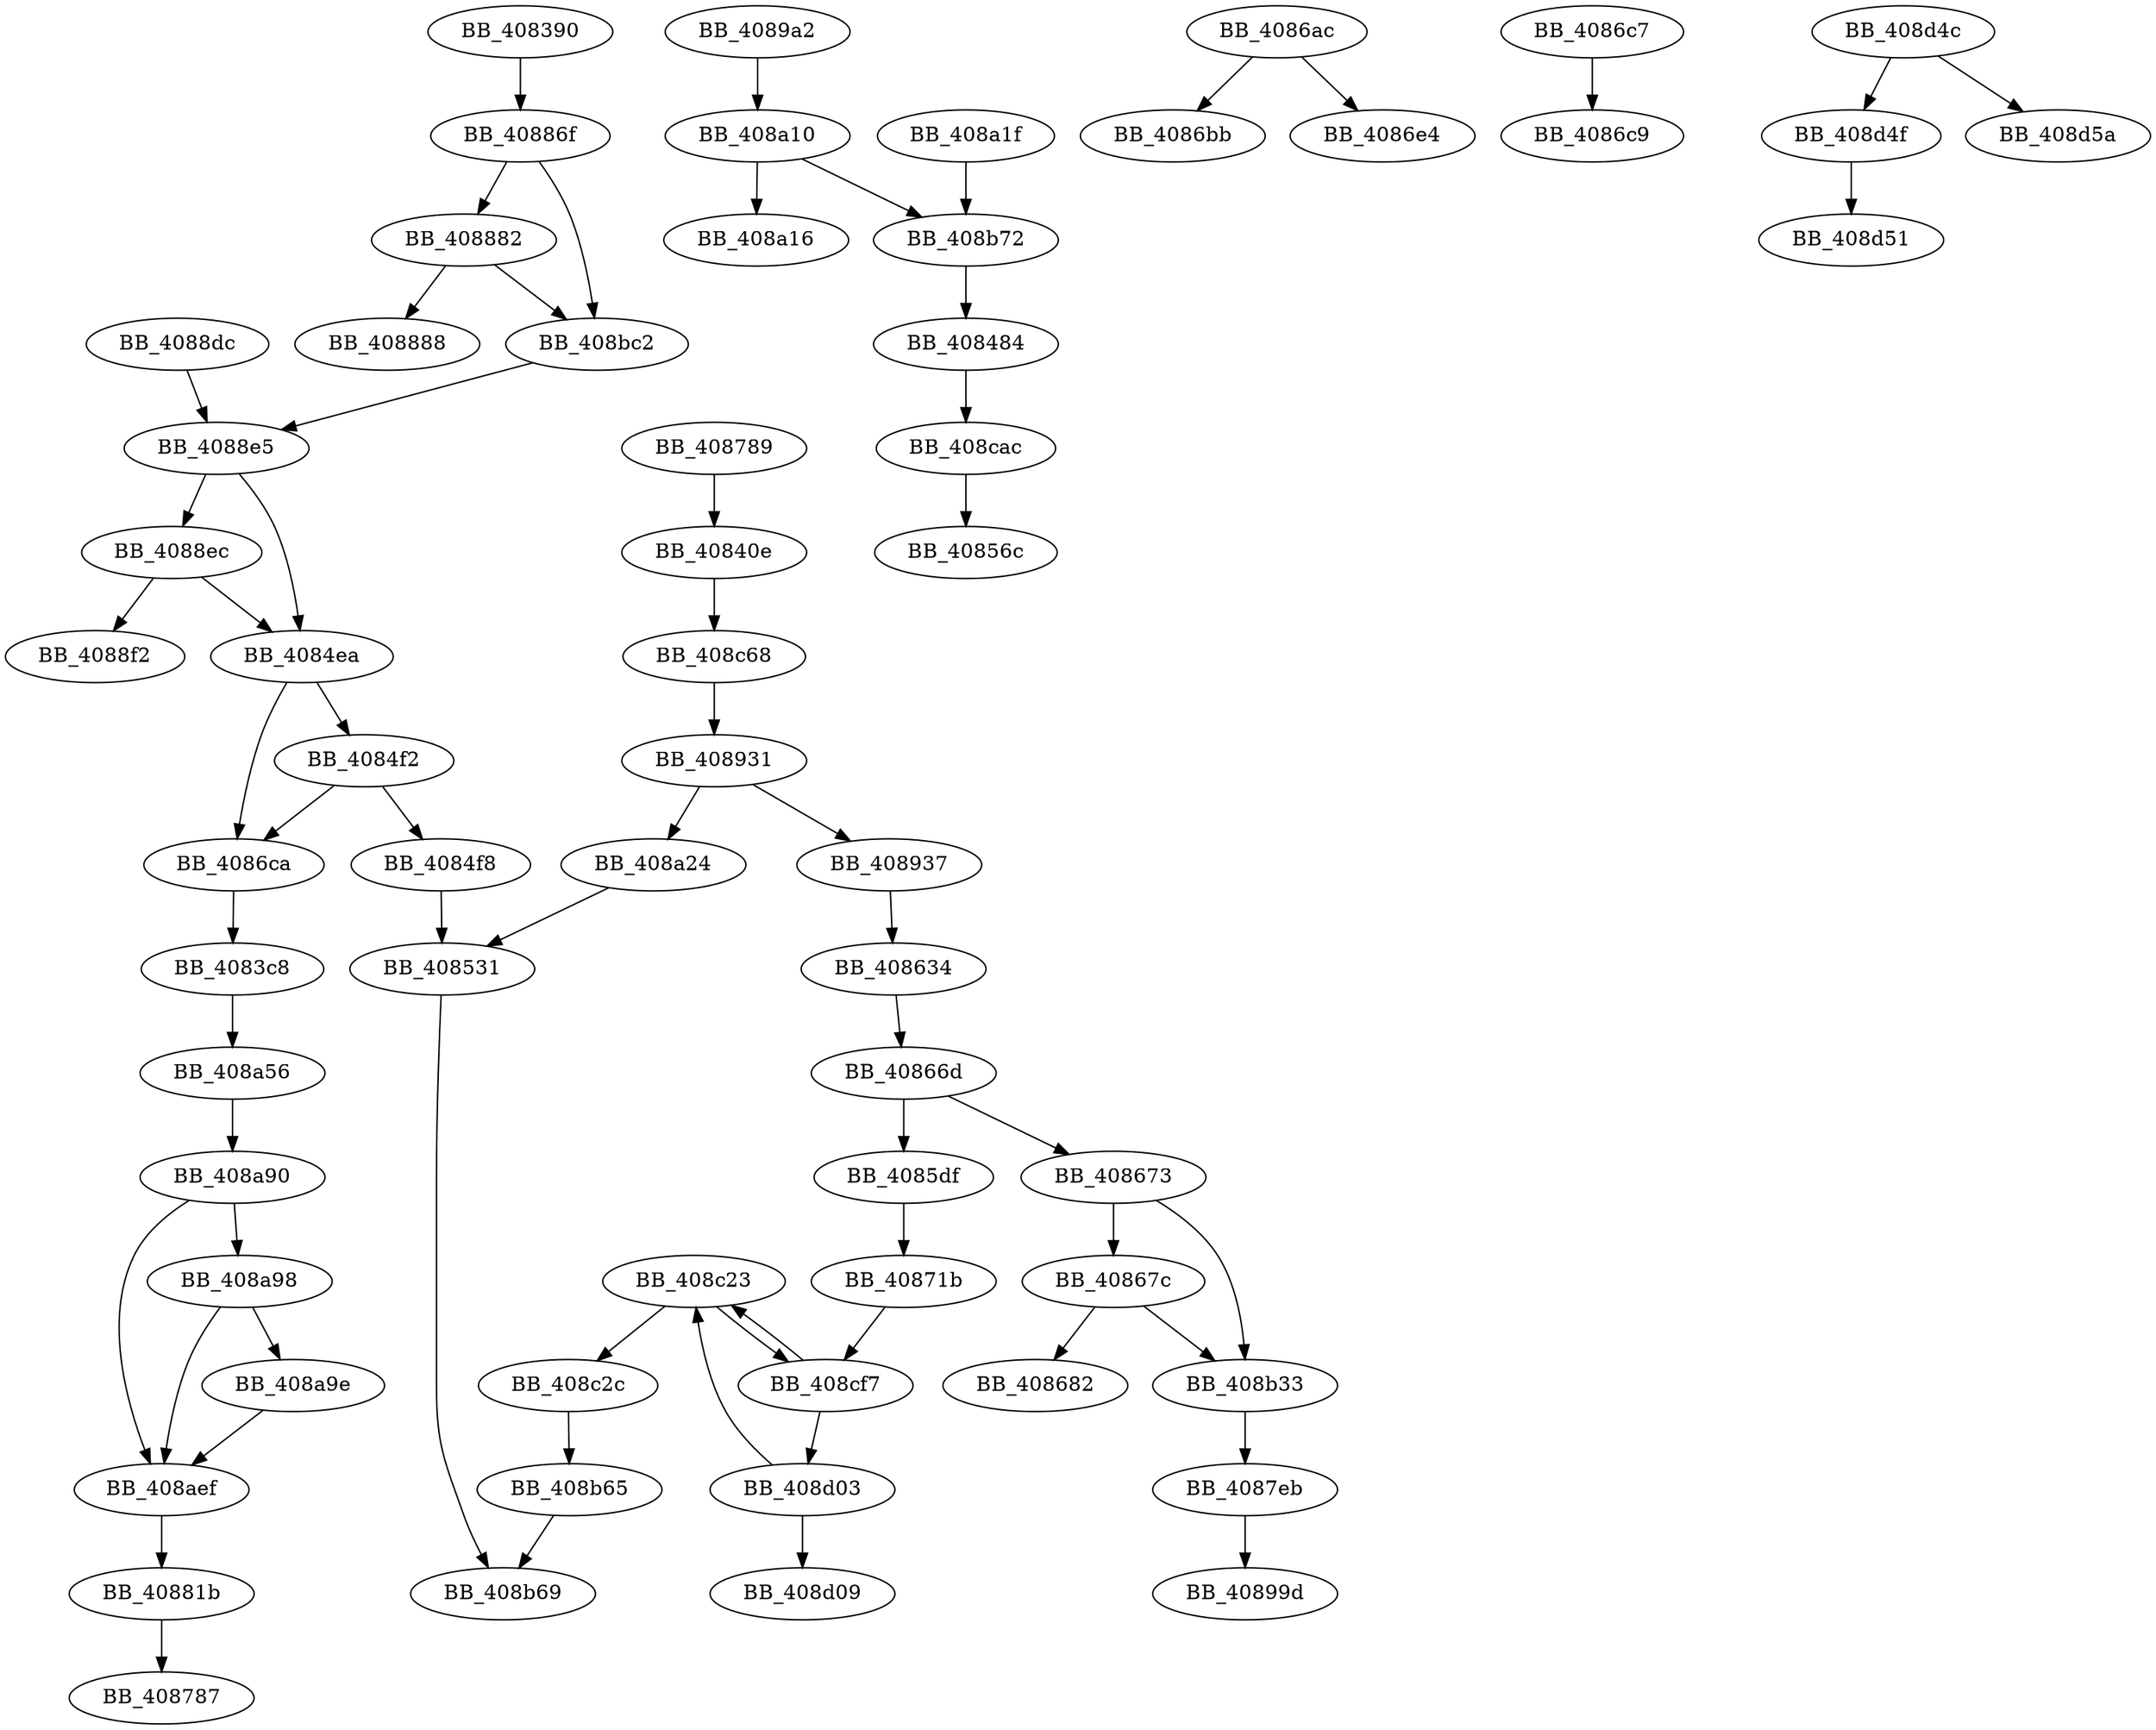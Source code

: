 DiGraph sub_408390{
BB_408390->BB_40886f
BB_4083c8->BB_408a56
BB_40840e->BB_408c68
BB_408484->BB_408cac
BB_4084ea->BB_4084f2
BB_4084ea->BB_4086ca
BB_4084f2->BB_4084f8
BB_4084f2->BB_4086ca
BB_4084f8->BB_408531
BB_408531->BB_408b69
BB_4085df->BB_40871b
BB_408634->BB_40866d
BB_40866d->BB_4085df
BB_40866d->BB_408673
BB_408673->BB_40867c
BB_408673->BB_408b33
BB_40867c->BB_408682
BB_40867c->BB_408b33
BB_4086ac->BB_4086bb
BB_4086ac->BB_4086e4
BB_4086c7->BB_4086c9
BB_4086ca->BB_4083c8
BB_40871b->BB_408cf7
BB_408789->BB_40840e
BB_4087eb->BB_40899d
BB_40881b->BB_408787
BB_40886f->BB_408882
BB_40886f->BB_408bc2
BB_408882->BB_408888
BB_408882->BB_408bc2
BB_4088dc->BB_4088e5
BB_4088e5->BB_4084ea
BB_4088e5->BB_4088ec
BB_4088ec->BB_4084ea
BB_4088ec->BB_4088f2
BB_408931->BB_408937
BB_408931->BB_408a24
BB_408937->BB_408634
BB_4089a2->BB_408a10
BB_408a10->BB_408a16
BB_408a10->BB_408b72
BB_408a1f->BB_408b72
BB_408a24->BB_408531
BB_408a56->BB_408a90
BB_408a90->BB_408a98
BB_408a90->BB_408aef
BB_408a98->BB_408a9e
BB_408a98->BB_408aef
BB_408a9e->BB_408aef
BB_408aef->BB_40881b
BB_408b33->BB_4087eb
BB_408b65->BB_408b69
BB_408b72->BB_408484
BB_408bc2->BB_4088e5
BB_408c23->BB_408c2c
BB_408c23->BB_408cf7
BB_408c2c->BB_408b65
BB_408c68->BB_408931
BB_408cac->BB_40856c
BB_408cf7->BB_408c23
BB_408cf7->BB_408d03
BB_408d03->BB_408c23
BB_408d03->BB_408d09
BB_408d4c->BB_408d4f
BB_408d4c->BB_408d5a
BB_408d4f->BB_408d51
}
